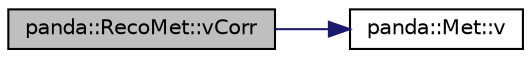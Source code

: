 digraph G
{
  edge [fontname="Helvetica",fontsize="10",labelfontname="Helvetica",labelfontsize="10"];
  node [fontname="Helvetica",fontsize="10",shape=record];
  rankdir=LR;
  Node1 [label="panda::RecoMet::vCorr",height=0.2,width=0.4,color="black", fillcolor="grey75", style="filled" fontcolor="black"];
  Node1 -> Node2 [color="midnightblue",fontsize="10",style="solid"];
  Node2 [label="panda::Met::v",height=0.2,width=0.4,color="black", fillcolor="white", style="filled",URL="$classpanda_1_1Met.html#a535aa3038be16e650ffcdf2d658d8ae6"];
}
